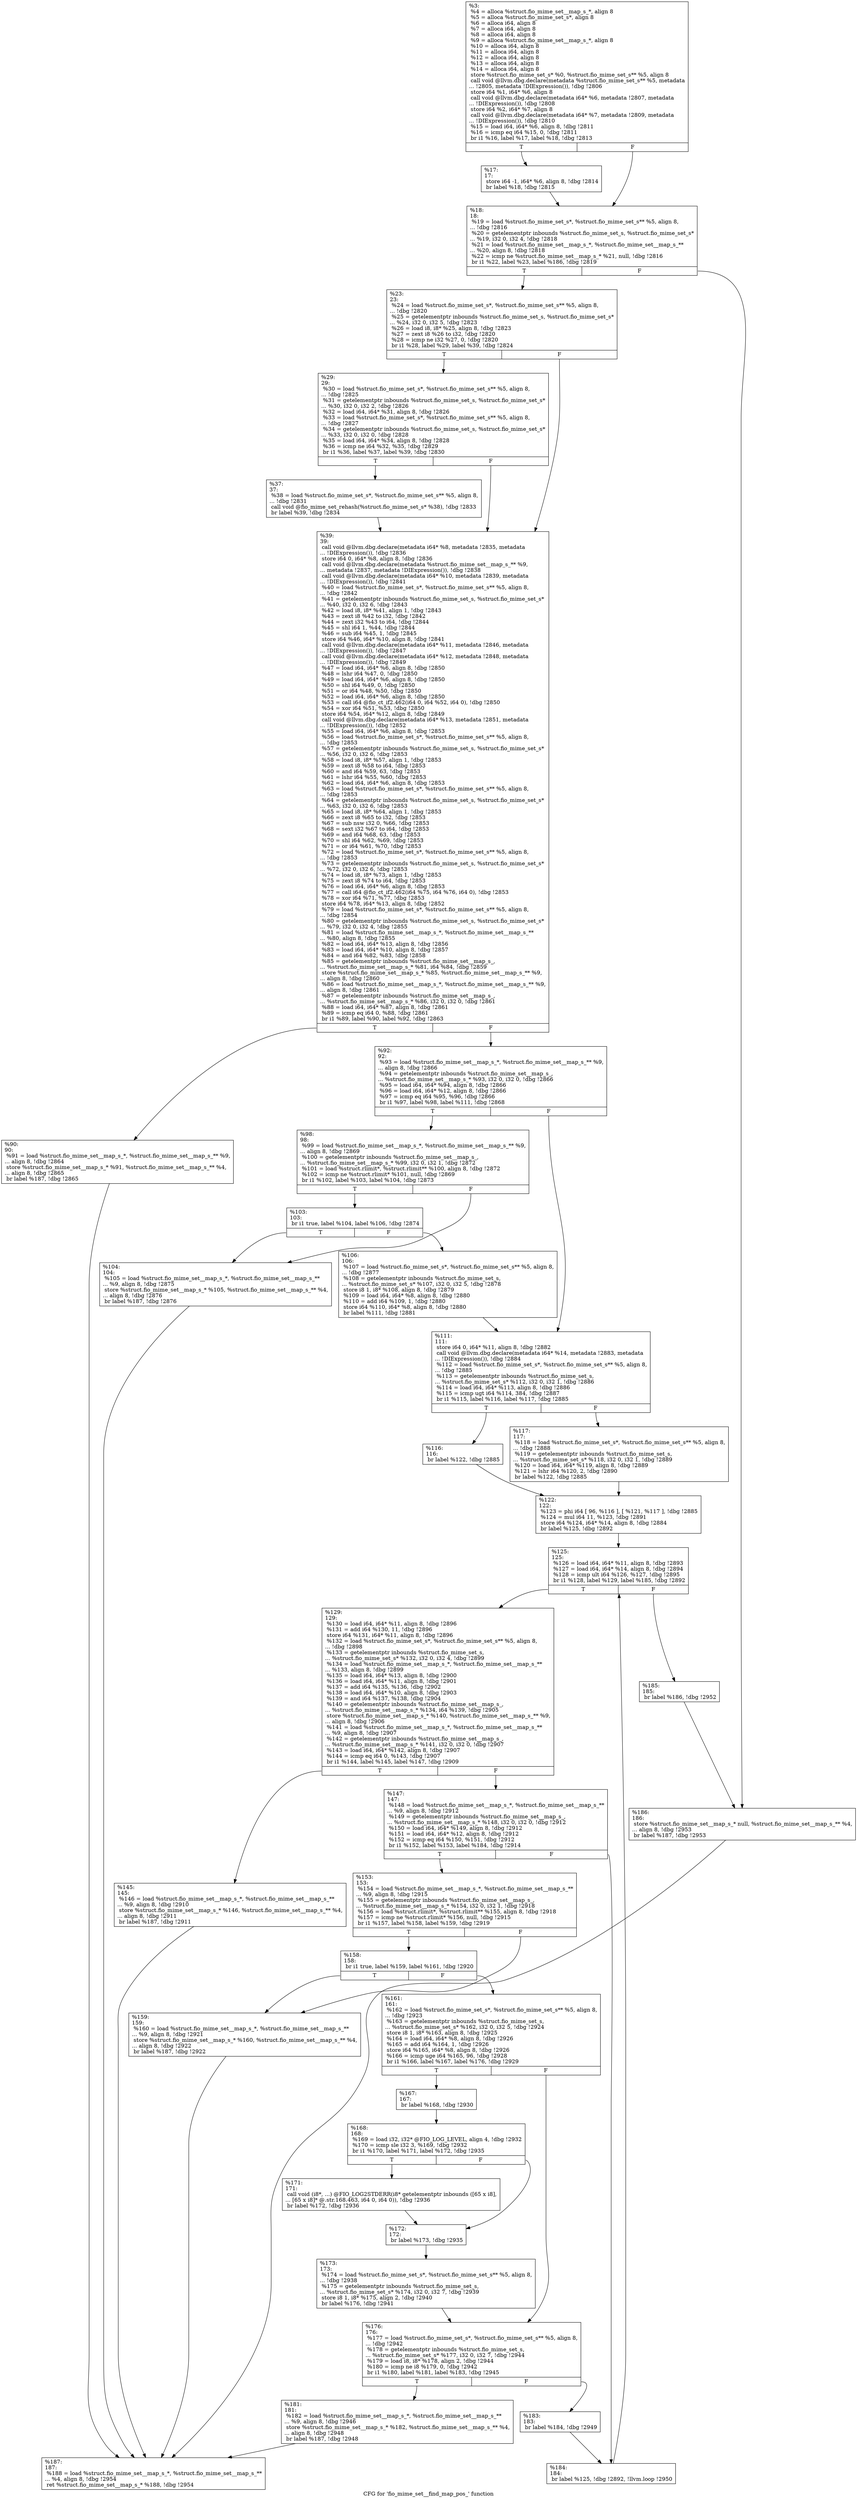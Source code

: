 digraph "CFG for 'fio_mime_set__find_map_pos_' function" {
	label="CFG for 'fio_mime_set__find_map_pos_' function";

	Node0x5568522e5070 [shape=record,label="{%3:\l  %4 = alloca %struct.fio_mime_set__map_s_*, align 8\l  %5 = alloca %struct.fio_mime_set_s*, align 8\l  %6 = alloca i64, align 8\l  %7 = alloca i64, align 8\l  %8 = alloca i64, align 8\l  %9 = alloca %struct.fio_mime_set__map_s_*, align 8\l  %10 = alloca i64, align 8\l  %11 = alloca i64, align 8\l  %12 = alloca i64, align 8\l  %13 = alloca i64, align 8\l  %14 = alloca i64, align 8\l  store %struct.fio_mime_set_s* %0, %struct.fio_mime_set_s** %5, align 8\l  call void @llvm.dbg.declare(metadata %struct.fio_mime_set_s** %5, metadata\l... !2805, metadata !DIExpression()), !dbg !2806\l  store i64 %1, i64* %6, align 8\l  call void @llvm.dbg.declare(metadata i64* %6, metadata !2807, metadata\l... !DIExpression()), !dbg !2808\l  store i64 %2, i64* %7, align 8\l  call void @llvm.dbg.declare(metadata i64* %7, metadata !2809, metadata\l... !DIExpression()), !dbg !2810\l  %15 = load i64, i64* %6, align 8, !dbg !2811\l  %16 = icmp eq i64 %15, 0, !dbg !2811\l  br i1 %16, label %17, label %18, !dbg !2813\l|{<s0>T|<s1>F}}"];
	Node0x5568522e5070:s0 -> Node0x5568522e7220;
	Node0x5568522e5070:s1 -> Node0x5568522e7270;
	Node0x5568522e7220 [shape=record,label="{%17:\l17:                                               \l  store i64 -1, i64* %6, align 8, !dbg !2814\l  br label %18, !dbg !2815\l}"];
	Node0x5568522e7220 -> Node0x5568522e7270;
	Node0x5568522e7270 [shape=record,label="{%18:\l18:                                               \l  %19 = load %struct.fio_mime_set_s*, %struct.fio_mime_set_s** %5, align 8,\l... !dbg !2816\l  %20 = getelementptr inbounds %struct.fio_mime_set_s, %struct.fio_mime_set_s*\l... %19, i32 0, i32 4, !dbg !2818\l  %21 = load %struct.fio_mime_set__map_s_*, %struct.fio_mime_set__map_s_**\l... %20, align 8, !dbg !2818\l  %22 = icmp ne %struct.fio_mime_set__map_s_* %21, null, !dbg !2816\l  br i1 %22, label %23, label %186, !dbg !2819\l|{<s0>T|<s1>F}}"];
	Node0x5568522e7270:s0 -> Node0x5568522e72c0;
	Node0x5568522e7270:s1 -> Node0x5568522e7cc0;
	Node0x5568522e72c0 [shape=record,label="{%23:\l23:                                               \l  %24 = load %struct.fio_mime_set_s*, %struct.fio_mime_set_s** %5, align 8,\l... !dbg !2820\l  %25 = getelementptr inbounds %struct.fio_mime_set_s, %struct.fio_mime_set_s*\l... %24, i32 0, i32 5, !dbg !2823\l  %26 = load i8, i8* %25, align 8, !dbg !2823\l  %27 = zext i8 %26 to i32, !dbg !2820\l  %28 = icmp ne i32 %27, 0, !dbg !2820\l  br i1 %28, label %29, label %39, !dbg !2824\l|{<s0>T|<s1>F}}"];
	Node0x5568522e72c0:s0 -> Node0x5568522e7310;
	Node0x5568522e72c0:s1 -> Node0x5568522e73b0;
	Node0x5568522e7310 [shape=record,label="{%29:\l29:                                               \l  %30 = load %struct.fio_mime_set_s*, %struct.fio_mime_set_s** %5, align 8,\l... !dbg !2825\l  %31 = getelementptr inbounds %struct.fio_mime_set_s, %struct.fio_mime_set_s*\l... %30, i32 0, i32 2, !dbg !2826\l  %32 = load i64, i64* %31, align 8, !dbg !2826\l  %33 = load %struct.fio_mime_set_s*, %struct.fio_mime_set_s** %5, align 8,\l... !dbg !2827\l  %34 = getelementptr inbounds %struct.fio_mime_set_s, %struct.fio_mime_set_s*\l... %33, i32 0, i32 0, !dbg !2828\l  %35 = load i64, i64* %34, align 8, !dbg !2828\l  %36 = icmp ne i64 %32, %35, !dbg !2829\l  br i1 %36, label %37, label %39, !dbg !2830\l|{<s0>T|<s1>F}}"];
	Node0x5568522e7310:s0 -> Node0x5568522e7360;
	Node0x5568522e7310:s1 -> Node0x5568522e73b0;
	Node0x5568522e7360 [shape=record,label="{%37:\l37:                                               \l  %38 = load %struct.fio_mime_set_s*, %struct.fio_mime_set_s** %5, align 8,\l... !dbg !2831\l  call void @fio_mime_set_rehash(%struct.fio_mime_set_s* %38), !dbg !2833\l  br label %39, !dbg !2834\l}"];
	Node0x5568522e7360 -> Node0x5568522e73b0;
	Node0x5568522e73b0 [shape=record,label="{%39:\l39:                                               \l  call void @llvm.dbg.declare(metadata i64* %8, metadata !2835, metadata\l... !DIExpression()), !dbg !2836\l  store i64 0, i64* %8, align 8, !dbg !2836\l  call void @llvm.dbg.declare(metadata %struct.fio_mime_set__map_s_** %9,\l... metadata !2837, metadata !DIExpression()), !dbg !2838\l  call void @llvm.dbg.declare(metadata i64* %10, metadata !2839, metadata\l... !DIExpression()), !dbg !2841\l  %40 = load %struct.fio_mime_set_s*, %struct.fio_mime_set_s** %5, align 8,\l... !dbg !2842\l  %41 = getelementptr inbounds %struct.fio_mime_set_s, %struct.fio_mime_set_s*\l... %40, i32 0, i32 6, !dbg !2843\l  %42 = load i8, i8* %41, align 1, !dbg !2843\l  %43 = zext i8 %42 to i32, !dbg !2842\l  %44 = zext i32 %43 to i64, !dbg !2844\l  %45 = shl i64 1, %44, !dbg !2844\l  %46 = sub i64 %45, 1, !dbg !2845\l  store i64 %46, i64* %10, align 8, !dbg !2841\l  call void @llvm.dbg.declare(metadata i64* %11, metadata !2846, metadata\l... !DIExpression()), !dbg !2847\l  call void @llvm.dbg.declare(metadata i64* %12, metadata !2848, metadata\l... !DIExpression()), !dbg !2849\l  %47 = load i64, i64* %6, align 8, !dbg !2850\l  %48 = lshr i64 %47, 0, !dbg !2850\l  %49 = load i64, i64* %6, align 8, !dbg !2850\l  %50 = shl i64 %49, 0, !dbg !2850\l  %51 = or i64 %48, %50, !dbg !2850\l  %52 = load i64, i64* %6, align 8, !dbg !2850\l  %53 = call i64 @fio_ct_if2.462(i64 0, i64 %52, i64 0), !dbg !2850\l  %54 = xor i64 %51, %53, !dbg !2850\l  store i64 %54, i64* %12, align 8, !dbg !2849\l  call void @llvm.dbg.declare(metadata i64* %13, metadata !2851, metadata\l... !DIExpression()), !dbg !2852\l  %55 = load i64, i64* %6, align 8, !dbg !2853\l  %56 = load %struct.fio_mime_set_s*, %struct.fio_mime_set_s** %5, align 8,\l... !dbg !2853\l  %57 = getelementptr inbounds %struct.fio_mime_set_s, %struct.fio_mime_set_s*\l... %56, i32 0, i32 6, !dbg !2853\l  %58 = load i8, i8* %57, align 1, !dbg !2853\l  %59 = zext i8 %58 to i64, !dbg !2853\l  %60 = and i64 %59, 63, !dbg !2853\l  %61 = lshr i64 %55, %60, !dbg !2853\l  %62 = load i64, i64* %6, align 8, !dbg !2853\l  %63 = load %struct.fio_mime_set_s*, %struct.fio_mime_set_s** %5, align 8,\l... !dbg !2853\l  %64 = getelementptr inbounds %struct.fio_mime_set_s, %struct.fio_mime_set_s*\l... %63, i32 0, i32 6, !dbg !2853\l  %65 = load i8, i8* %64, align 1, !dbg !2853\l  %66 = zext i8 %65 to i32, !dbg !2853\l  %67 = sub nsw i32 0, %66, !dbg !2853\l  %68 = sext i32 %67 to i64, !dbg !2853\l  %69 = and i64 %68, 63, !dbg !2853\l  %70 = shl i64 %62, %69, !dbg !2853\l  %71 = or i64 %61, %70, !dbg !2853\l  %72 = load %struct.fio_mime_set_s*, %struct.fio_mime_set_s** %5, align 8,\l... !dbg !2853\l  %73 = getelementptr inbounds %struct.fio_mime_set_s, %struct.fio_mime_set_s*\l... %72, i32 0, i32 6, !dbg !2853\l  %74 = load i8, i8* %73, align 1, !dbg !2853\l  %75 = zext i8 %74 to i64, !dbg !2853\l  %76 = load i64, i64* %6, align 8, !dbg !2853\l  %77 = call i64 @fio_ct_if2.462(i64 %75, i64 %76, i64 0), !dbg !2853\l  %78 = xor i64 %71, %77, !dbg !2853\l  store i64 %78, i64* %13, align 8, !dbg !2852\l  %79 = load %struct.fio_mime_set_s*, %struct.fio_mime_set_s** %5, align 8,\l... !dbg !2854\l  %80 = getelementptr inbounds %struct.fio_mime_set_s, %struct.fio_mime_set_s*\l... %79, i32 0, i32 4, !dbg !2855\l  %81 = load %struct.fio_mime_set__map_s_*, %struct.fio_mime_set__map_s_**\l... %80, align 8, !dbg !2855\l  %82 = load i64, i64* %13, align 8, !dbg !2856\l  %83 = load i64, i64* %10, align 8, !dbg !2857\l  %84 = and i64 %82, %83, !dbg !2858\l  %85 = getelementptr inbounds %struct.fio_mime_set__map_s_,\l... %struct.fio_mime_set__map_s_* %81, i64 %84, !dbg !2859\l  store %struct.fio_mime_set__map_s_* %85, %struct.fio_mime_set__map_s_** %9,\l... align 8, !dbg !2860\l  %86 = load %struct.fio_mime_set__map_s_*, %struct.fio_mime_set__map_s_** %9,\l... align 8, !dbg !2861\l  %87 = getelementptr inbounds %struct.fio_mime_set__map_s_,\l... %struct.fio_mime_set__map_s_* %86, i32 0, i32 0, !dbg !2861\l  %88 = load i64, i64* %87, align 8, !dbg !2861\l  %89 = icmp eq i64 0, %88, !dbg !2861\l  br i1 %89, label %90, label %92, !dbg !2863\l|{<s0>T|<s1>F}}"];
	Node0x5568522e73b0:s0 -> Node0x5568522e7400;
	Node0x5568522e73b0:s1 -> Node0x5568522e7450;
	Node0x5568522e7400 [shape=record,label="{%90:\l90:                                               \l  %91 = load %struct.fio_mime_set__map_s_*, %struct.fio_mime_set__map_s_** %9,\l... align 8, !dbg !2864\l  store %struct.fio_mime_set__map_s_* %91, %struct.fio_mime_set__map_s_** %4,\l... align 8, !dbg !2865\l  br label %187, !dbg !2865\l}"];
	Node0x5568522e7400 -> Node0x5568522e7d10;
	Node0x5568522e7450 [shape=record,label="{%92:\l92:                                               \l  %93 = load %struct.fio_mime_set__map_s_*, %struct.fio_mime_set__map_s_** %9,\l... align 8, !dbg !2866\l  %94 = getelementptr inbounds %struct.fio_mime_set__map_s_,\l... %struct.fio_mime_set__map_s_* %93, i32 0, i32 0, !dbg !2866\l  %95 = load i64, i64* %94, align 8, !dbg !2866\l  %96 = load i64, i64* %12, align 8, !dbg !2866\l  %97 = icmp eq i64 %95, %96, !dbg !2866\l  br i1 %97, label %98, label %111, !dbg !2868\l|{<s0>T|<s1>F}}"];
	Node0x5568522e7450:s0 -> Node0x5568522e74a0;
	Node0x5568522e7450:s1 -> Node0x5568522e75e0;
	Node0x5568522e74a0 [shape=record,label="{%98:\l98:                                               \l  %99 = load %struct.fio_mime_set__map_s_*, %struct.fio_mime_set__map_s_** %9,\l... align 8, !dbg !2869\l  %100 = getelementptr inbounds %struct.fio_mime_set__map_s_,\l... %struct.fio_mime_set__map_s_* %99, i32 0, i32 1, !dbg !2872\l  %101 = load %struct.rlimit*, %struct.rlimit** %100, align 8, !dbg !2872\l  %102 = icmp ne %struct.rlimit* %101, null, !dbg !2869\l  br i1 %102, label %103, label %104, !dbg !2873\l|{<s0>T|<s1>F}}"];
	Node0x5568522e74a0:s0 -> Node0x5568522e74f0;
	Node0x5568522e74a0:s1 -> Node0x5568522e7540;
	Node0x5568522e74f0 [shape=record,label="{%103:\l103:                                              \l  br i1 true, label %104, label %106, !dbg !2874\l|{<s0>T|<s1>F}}"];
	Node0x5568522e74f0:s0 -> Node0x5568522e7540;
	Node0x5568522e74f0:s1 -> Node0x5568522e7590;
	Node0x5568522e7540 [shape=record,label="{%104:\l104:                                              \l  %105 = load %struct.fio_mime_set__map_s_*, %struct.fio_mime_set__map_s_**\l... %9, align 8, !dbg !2875\l  store %struct.fio_mime_set__map_s_* %105, %struct.fio_mime_set__map_s_** %4,\l... align 8, !dbg !2876\l  br label %187, !dbg !2876\l}"];
	Node0x5568522e7540 -> Node0x5568522e7d10;
	Node0x5568522e7590 [shape=record,label="{%106:\l106:                                              \l  %107 = load %struct.fio_mime_set_s*, %struct.fio_mime_set_s** %5, align 8,\l... !dbg !2877\l  %108 = getelementptr inbounds %struct.fio_mime_set_s,\l... %struct.fio_mime_set_s* %107, i32 0, i32 5, !dbg !2878\l  store i8 1, i8* %108, align 8, !dbg !2879\l  %109 = load i64, i64* %8, align 8, !dbg !2880\l  %110 = add i64 %109, 1, !dbg !2880\l  store i64 %110, i64* %8, align 8, !dbg !2880\l  br label %111, !dbg !2881\l}"];
	Node0x5568522e7590 -> Node0x5568522e75e0;
	Node0x5568522e75e0 [shape=record,label="{%111:\l111:                                              \l  store i64 0, i64* %11, align 8, !dbg !2882\l  call void @llvm.dbg.declare(metadata i64* %14, metadata !2883, metadata\l... !DIExpression()), !dbg !2884\l  %112 = load %struct.fio_mime_set_s*, %struct.fio_mime_set_s** %5, align 8,\l... !dbg !2885\l  %113 = getelementptr inbounds %struct.fio_mime_set_s,\l... %struct.fio_mime_set_s* %112, i32 0, i32 1, !dbg !2886\l  %114 = load i64, i64* %113, align 8, !dbg !2886\l  %115 = icmp ugt i64 %114, 384, !dbg !2887\l  br i1 %115, label %116, label %117, !dbg !2885\l|{<s0>T|<s1>F}}"];
	Node0x5568522e75e0:s0 -> Node0x5568522e7630;
	Node0x5568522e75e0:s1 -> Node0x5568522e7680;
	Node0x5568522e7630 [shape=record,label="{%116:\l116:                                              \l  br label %122, !dbg !2885\l}"];
	Node0x5568522e7630 -> Node0x5568522e76d0;
	Node0x5568522e7680 [shape=record,label="{%117:\l117:                                              \l  %118 = load %struct.fio_mime_set_s*, %struct.fio_mime_set_s** %5, align 8,\l... !dbg !2888\l  %119 = getelementptr inbounds %struct.fio_mime_set_s,\l... %struct.fio_mime_set_s* %118, i32 0, i32 1, !dbg !2889\l  %120 = load i64, i64* %119, align 8, !dbg !2889\l  %121 = lshr i64 %120, 2, !dbg !2890\l  br label %122, !dbg !2885\l}"];
	Node0x5568522e7680 -> Node0x5568522e76d0;
	Node0x5568522e76d0 [shape=record,label="{%122:\l122:                                              \l  %123 = phi i64 [ 96, %116 ], [ %121, %117 ], !dbg !2885\l  %124 = mul i64 11, %123, !dbg !2891\l  store i64 %124, i64* %14, align 8, !dbg !2884\l  br label %125, !dbg !2892\l}"];
	Node0x5568522e76d0 -> Node0x5568522e7720;
	Node0x5568522e7720 [shape=record,label="{%125:\l125:                                              \l  %126 = load i64, i64* %11, align 8, !dbg !2893\l  %127 = load i64, i64* %14, align 8, !dbg !2894\l  %128 = icmp ult i64 %126, %127, !dbg !2895\l  br i1 %128, label %129, label %185, !dbg !2892\l|{<s0>T|<s1>F}}"];
	Node0x5568522e7720:s0 -> Node0x5568522e7770;
	Node0x5568522e7720:s1 -> Node0x5568522e7c70;
	Node0x5568522e7770 [shape=record,label="{%129:\l129:                                              \l  %130 = load i64, i64* %11, align 8, !dbg !2896\l  %131 = add i64 %130, 11, !dbg !2896\l  store i64 %131, i64* %11, align 8, !dbg !2896\l  %132 = load %struct.fio_mime_set_s*, %struct.fio_mime_set_s** %5, align 8,\l... !dbg !2898\l  %133 = getelementptr inbounds %struct.fio_mime_set_s,\l... %struct.fio_mime_set_s* %132, i32 0, i32 4, !dbg !2899\l  %134 = load %struct.fio_mime_set__map_s_*, %struct.fio_mime_set__map_s_**\l... %133, align 8, !dbg !2899\l  %135 = load i64, i64* %13, align 8, !dbg !2900\l  %136 = load i64, i64* %11, align 8, !dbg !2901\l  %137 = add i64 %135, %136, !dbg !2902\l  %138 = load i64, i64* %10, align 8, !dbg !2903\l  %139 = and i64 %137, %138, !dbg !2904\l  %140 = getelementptr inbounds %struct.fio_mime_set__map_s_,\l... %struct.fio_mime_set__map_s_* %134, i64 %139, !dbg !2905\l  store %struct.fio_mime_set__map_s_* %140, %struct.fio_mime_set__map_s_** %9,\l... align 8, !dbg !2906\l  %141 = load %struct.fio_mime_set__map_s_*, %struct.fio_mime_set__map_s_**\l... %9, align 8, !dbg !2907\l  %142 = getelementptr inbounds %struct.fio_mime_set__map_s_,\l... %struct.fio_mime_set__map_s_* %141, i32 0, i32 0, !dbg !2907\l  %143 = load i64, i64* %142, align 8, !dbg !2907\l  %144 = icmp eq i64 0, %143, !dbg !2907\l  br i1 %144, label %145, label %147, !dbg !2909\l|{<s0>T|<s1>F}}"];
	Node0x5568522e7770:s0 -> Node0x5568522e77c0;
	Node0x5568522e7770:s1 -> Node0x5568522e7810;
	Node0x5568522e77c0 [shape=record,label="{%145:\l145:                                              \l  %146 = load %struct.fio_mime_set__map_s_*, %struct.fio_mime_set__map_s_**\l... %9, align 8, !dbg !2910\l  store %struct.fio_mime_set__map_s_* %146, %struct.fio_mime_set__map_s_** %4,\l... align 8, !dbg !2911\l  br label %187, !dbg !2911\l}"];
	Node0x5568522e77c0 -> Node0x5568522e7d10;
	Node0x5568522e7810 [shape=record,label="{%147:\l147:                                              \l  %148 = load %struct.fio_mime_set__map_s_*, %struct.fio_mime_set__map_s_**\l... %9, align 8, !dbg !2912\l  %149 = getelementptr inbounds %struct.fio_mime_set__map_s_,\l... %struct.fio_mime_set__map_s_* %148, i32 0, i32 0, !dbg !2912\l  %150 = load i64, i64* %149, align 8, !dbg !2912\l  %151 = load i64, i64* %12, align 8, !dbg !2912\l  %152 = icmp eq i64 %150, %151, !dbg !2912\l  br i1 %152, label %153, label %184, !dbg !2914\l|{<s0>T|<s1>F}}"];
	Node0x5568522e7810:s0 -> Node0x5568522e7860;
	Node0x5568522e7810:s1 -> Node0x5568522e7c20;
	Node0x5568522e7860 [shape=record,label="{%153:\l153:                                              \l  %154 = load %struct.fio_mime_set__map_s_*, %struct.fio_mime_set__map_s_**\l... %9, align 8, !dbg !2915\l  %155 = getelementptr inbounds %struct.fio_mime_set__map_s_,\l... %struct.fio_mime_set__map_s_* %154, i32 0, i32 1, !dbg !2918\l  %156 = load %struct.rlimit*, %struct.rlimit** %155, align 8, !dbg !2918\l  %157 = icmp ne %struct.rlimit* %156, null, !dbg !2915\l  br i1 %157, label %158, label %159, !dbg !2919\l|{<s0>T|<s1>F}}"];
	Node0x5568522e7860:s0 -> Node0x5568522e78b0;
	Node0x5568522e7860:s1 -> Node0x5568522e7900;
	Node0x5568522e78b0 [shape=record,label="{%158:\l158:                                              \l  br i1 true, label %159, label %161, !dbg !2920\l|{<s0>T|<s1>F}}"];
	Node0x5568522e78b0:s0 -> Node0x5568522e7900;
	Node0x5568522e78b0:s1 -> Node0x5568522e7950;
	Node0x5568522e7900 [shape=record,label="{%159:\l159:                                              \l  %160 = load %struct.fio_mime_set__map_s_*, %struct.fio_mime_set__map_s_**\l... %9, align 8, !dbg !2921\l  store %struct.fio_mime_set__map_s_* %160, %struct.fio_mime_set__map_s_** %4,\l... align 8, !dbg !2922\l  br label %187, !dbg !2922\l}"];
	Node0x5568522e7900 -> Node0x5568522e7d10;
	Node0x5568522e7950 [shape=record,label="{%161:\l161:                                              \l  %162 = load %struct.fio_mime_set_s*, %struct.fio_mime_set_s** %5, align 8,\l... !dbg !2923\l  %163 = getelementptr inbounds %struct.fio_mime_set_s,\l... %struct.fio_mime_set_s* %162, i32 0, i32 5, !dbg !2924\l  store i8 1, i8* %163, align 8, !dbg !2925\l  %164 = load i64, i64* %8, align 8, !dbg !2926\l  %165 = add i64 %164, 1, !dbg !2926\l  store i64 %165, i64* %8, align 8, !dbg !2926\l  %166 = icmp uge i64 %165, 96, !dbg !2928\l  br i1 %166, label %167, label %176, !dbg !2929\l|{<s0>T|<s1>F}}"];
	Node0x5568522e7950:s0 -> Node0x5568522e79a0;
	Node0x5568522e7950:s1 -> Node0x5568522e7b30;
	Node0x5568522e79a0 [shape=record,label="{%167:\l167:                                              \l  br label %168, !dbg !2930\l}"];
	Node0x5568522e79a0 -> Node0x5568522e79f0;
	Node0x5568522e79f0 [shape=record,label="{%168:\l168:                                              \l  %169 = load i32, i32* @FIO_LOG_LEVEL, align 4, !dbg !2932\l  %170 = icmp sle i32 3, %169, !dbg !2932\l  br i1 %170, label %171, label %172, !dbg !2935\l|{<s0>T|<s1>F}}"];
	Node0x5568522e79f0:s0 -> Node0x5568522e7a40;
	Node0x5568522e79f0:s1 -> Node0x5568522e7a90;
	Node0x5568522e7a40 [shape=record,label="{%171:\l171:                                              \l  call void (i8*, ...) @FIO_LOG2STDERR(i8* getelementptr inbounds ([65 x i8],\l... [65 x i8]* @.str.168.463, i64 0, i64 0)), !dbg !2936\l  br label %172, !dbg !2936\l}"];
	Node0x5568522e7a40 -> Node0x5568522e7a90;
	Node0x5568522e7a90 [shape=record,label="{%172:\l172:                                              \l  br label %173, !dbg !2935\l}"];
	Node0x5568522e7a90 -> Node0x5568522e7ae0;
	Node0x5568522e7ae0 [shape=record,label="{%173:\l173:                                              \l  %174 = load %struct.fio_mime_set_s*, %struct.fio_mime_set_s** %5, align 8,\l... !dbg !2938\l  %175 = getelementptr inbounds %struct.fio_mime_set_s,\l... %struct.fio_mime_set_s* %174, i32 0, i32 7, !dbg !2939\l  store i8 1, i8* %175, align 2, !dbg !2940\l  br label %176, !dbg !2941\l}"];
	Node0x5568522e7ae0 -> Node0x5568522e7b30;
	Node0x5568522e7b30 [shape=record,label="{%176:\l176:                                              \l  %177 = load %struct.fio_mime_set_s*, %struct.fio_mime_set_s** %5, align 8,\l... !dbg !2942\l  %178 = getelementptr inbounds %struct.fio_mime_set_s,\l... %struct.fio_mime_set_s* %177, i32 0, i32 7, !dbg !2944\l  %179 = load i8, i8* %178, align 2, !dbg !2944\l  %180 = icmp ne i8 %179, 0, !dbg !2942\l  br i1 %180, label %181, label %183, !dbg !2945\l|{<s0>T|<s1>F}}"];
	Node0x5568522e7b30:s0 -> Node0x5568522e7b80;
	Node0x5568522e7b30:s1 -> Node0x5568522e7bd0;
	Node0x5568522e7b80 [shape=record,label="{%181:\l181:                                              \l  %182 = load %struct.fio_mime_set__map_s_*, %struct.fio_mime_set__map_s_**\l... %9, align 8, !dbg !2946\l  store %struct.fio_mime_set__map_s_* %182, %struct.fio_mime_set__map_s_** %4,\l... align 8, !dbg !2948\l  br label %187, !dbg !2948\l}"];
	Node0x5568522e7b80 -> Node0x5568522e7d10;
	Node0x5568522e7bd0 [shape=record,label="{%183:\l183:                                              \l  br label %184, !dbg !2949\l}"];
	Node0x5568522e7bd0 -> Node0x5568522e7c20;
	Node0x5568522e7c20 [shape=record,label="{%184:\l184:                                              \l  br label %125, !dbg !2892, !llvm.loop !2950\l}"];
	Node0x5568522e7c20 -> Node0x5568522e7720;
	Node0x5568522e7c70 [shape=record,label="{%185:\l185:                                              \l  br label %186, !dbg !2952\l}"];
	Node0x5568522e7c70 -> Node0x5568522e7cc0;
	Node0x5568522e7cc0 [shape=record,label="{%186:\l186:                                              \l  store %struct.fio_mime_set__map_s_* null, %struct.fio_mime_set__map_s_** %4,\l... align 8, !dbg !2953\l  br label %187, !dbg !2953\l}"];
	Node0x5568522e7cc0 -> Node0x5568522e7d10;
	Node0x5568522e7d10 [shape=record,label="{%187:\l187:                                              \l  %188 = load %struct.fio_mime_set__map_s_*, %struct.fio_mime_set__map_s_**\l... %4, align 8, !dbg !2954\l  ret %struct.fio_mime_set__map_s_* %188, !dbg !2954\l}"];
}
